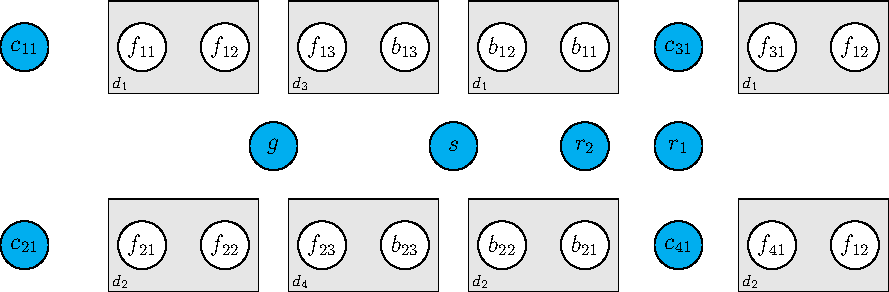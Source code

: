 import math;

size(80cm, 25cm);
unitsize(30, 0);
defaultpen(fontsize(12pt));

//circle radius
real rsize = 0.4;
real shiftscale = 1.4;

picture getCircle(string s, pair pos, pen p = defaultpen)
{
    picture pic;
    path pt_circle = circle(pos, rsize);
    filldraw(pic, pt_circle, p);
    label(pic, s, pos);
    return pic;
}

picture getRectBox(string s, pen p = lightgray, bool leftdown=true)
{
    picture pic;
    real xsize = 2.5;
    path boxpath = box((0,0), (xsize, xsize*0.618));
    filldraw(pic, boxpath, p);

    // dot(pic, boxpath, darkblue);
    label(pic, s, (0,0), NE,fontsize(8pt));
    return pic;
}

picture getCircleFromBox(picture boxpic, string s="", int idx=0, pen p = currentpen)
{
    picture pic;
    pair leftedge_pt = point(boxpic, W);
    pair rightedt_pt = point(boxpic, E);

    pair cir_pt = shift(shiftscale*rsize, 0)*leftedge_pt;
    if(idx == 1)
    {
        cir_pt = shift(-shiftscale*rsize, 0)*rightedt_pt;
    }

    // dot(pic, cir_pt);
    // write(cir_pt);

    path circle_path = circle(cir_pt, rsize);
    filldraw(pic, circle_path, p);
    
    label(pic, s, cir_pt);
    return pic;
}

picture getCircleBtween4Box(picture LeftUp, picture LeftDown,
                            picture RightUp, picture RightDown,
                            string s="",
                            pen p = currentpen)
{
    picture pic;
    pair ptLeftUp = point(LeftUp, E);
    pair ptLeftDown = point(LeftDown, E);
    pair ptRightUp = point(RightUp, W);
    pair ptRightDown = point(RightDown, W);

    pair ptCenter = midpoint(ptLeftUp--ptLeftDown--ptRightUp--ptRightDown);

    path cir_path = circle(ptCenter, rsize);
    filldraw(cir_path, p);
    label(pic, s, ptCenter);
    // write(ptCenter);
    // dot(pic, ptCenter);

    return pic;
}

real shiftunit = 3;
picture boxpic00 = shift(0, 0)*getRectBox("$d_1$", false);
picture boxpic01 = shift(1shiftunit, 0)*getRectBox("$d_3$", false);
picture boxpic02 = shift(2shiftunit, 0)*getRectBox("$d_1$", false);
picture boxpic03 = shift(3.5shiftunit, 0)*getRectBox("$d_1$", false);
add(boxpic00);
add(boxpic01);
add(boxpic02);
add(boxpic03);

real yshift=-1.1shiftunit;
picture boxpic10 = shift(0, yshift)*getRectBox("$d_2$", false);
picture boxpic11 = shift(1shiftunit, yshift)*getRectBox("$d_4$", false);
picture boxpic12 = shift(2shiftunit, yshift)*getRectBox("$d_2$", false);
picture boxpic13 = shift(3.5shiftunit, yshift)*getRectBox("$d_2$", false);
add(boxpic10);
add(boxpic11);
add(boxpic12);
add(boxpic13);

//-------------Draw circle node in box--------------


picture f11 = getCircleFromBox(boxpic00, "$f_{11}$", white);
picture f12 = getCircleFromBox(boxpic00, "$f_{12}$", 1, white);
add(f11);
add(f12);

picture f13 = getCircleFromBox(boxpic01, "$f_{13}$", white);
picture b13 = getCircleFromBox(boxpic01, "$b_{13}$", 1, white);
add(f13);
add(b13);

picture b12 = getCircleFromBox(boxpic02, "$b_{12}$", white);
picture b11 = getCircleFromBox(boxpic02, "$b_{11}$", 1, white);
add(b12);
add(b11);

picture f31 = getCircleFromBox(boxpic03, "$f_{31}$", 0, white);
picture f12 = getCircleFromBox(boxpic03, "$f_{12}$", 1, white);
add(f31);
add(f12);

picture f21 = getCircleFromBox(boxpic10, "$f_{21}$", 0, white);
picture f22 = getCircleFromBox(boxpic10, "$f_{22}$", 1, white);
add(f21);
add(f22);

picture f23 = getCircleFromBox(boxpic11, "$f_{23}$", 0, white);
picture b23 = getCircleFromBox(boxpic11, "$b_{23}$", 1, white);
add(f23);
add(b23);

picture b22 = getCircleFromBox(boxpic12, "$b_{22}$", 0, white);
picture b21 = getCircleFromBox(boxpic12, "$b_{21}$", 1, white);
add(b22);
add(b21);

picture f41 = getCircleFromBox(boxpic13, "$f_{41}$", 0, white);
picture f12 = getCircleFromBox(boxpic13, "$f_{12}$", 1, white);
add(f41);
add(f12);

// ------------ draw circle node out of box --------
picture g = getCircleBtween4Box(boxpic00, boxpic01, boxpic10, boxpic11, "$g$", Cyan);
add(g);

picture s = getCircleBtween4Box(boxpic01, boxpic02, boxpic11, boxpic12, "$s$", Cyan);
add(s);

picture r1 = getCircleBtween4Box(boxpic02, boxpic03, boxpic12, boxpic13, "$r_1$", Cyan);
add(r1);

picture r2;
pair ptR2 = midpoint(point(b11, S)--point(b21, N));
r2 = getCircle("$r_2$", ptR2, Cyan);
add(r2);

picture c11;
pair ptC11 = shift(-shiftscale, 0)*point(boxpic00, W);
c11 = getCircle("$c_{11}$", ptC11, Cyan);
add(c11);

picture c21;
pair ptC21 = shift(-shiftscale, 0)*point(boxpic10, W);
c21 = getCircle("$c_{21}$", ptC21, Cyan);
add(c21);

picture c31;
pair ptC31 = midpoint(point(boxpic02, E)--point(boxpic03, W));
c31 = getCircle("$c_{31}$", ptC31, Cyan);
add(c31);

picture c41;
pair ptC41 = midpoint(point(boxpic12, E)--point(boxpic13, W));
c41 = getCircle("$c_{41}$", ptC41, Cyan);
add(c41);